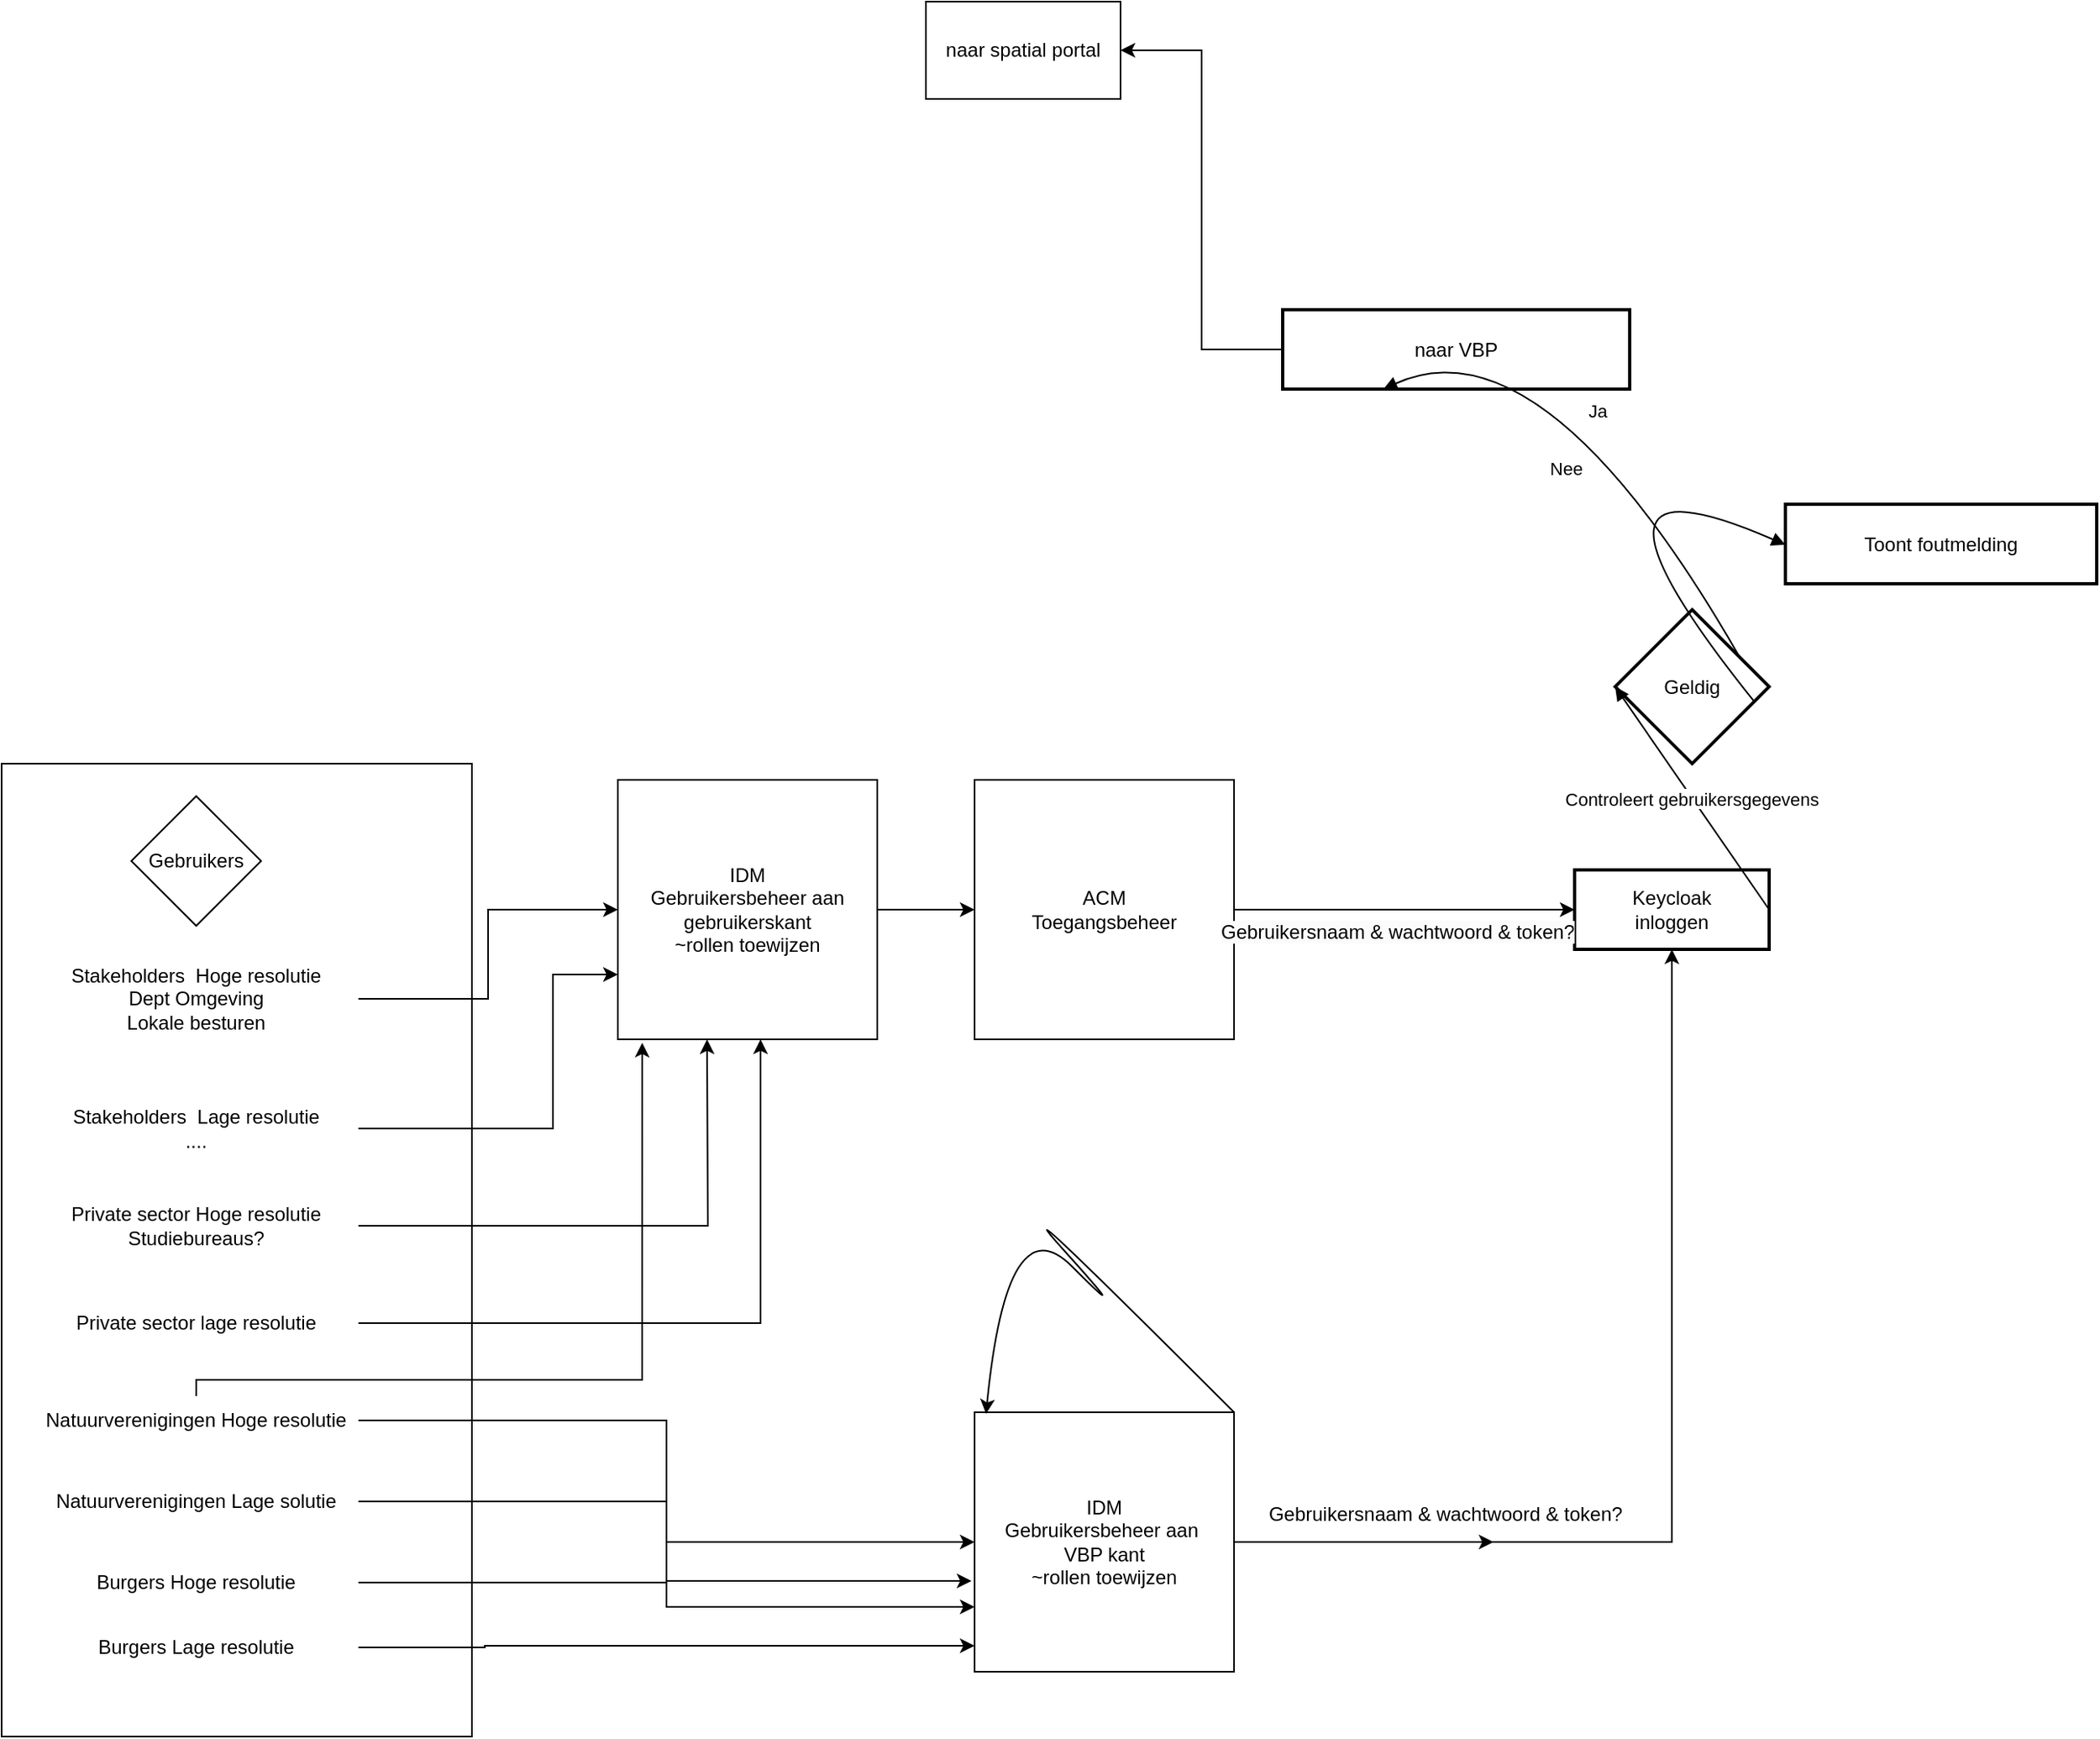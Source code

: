 <mxfile version="25.0.1">
  <diagram name="Pagina-1" id="hAarfXw_meTYoNTCz8BX">
    <mxGraphModel dx="1434" dy="746" grid="1" gridSize="10" guides="1" tooltips="1" connect="1" arrows="1" fold="1" page="1" pageScale="1" pageWidth="827" pageHeight="1169" math="0" shadow="0">
      <root>
        <mxCell id="0" />
        <mxCell id="1" parent="0" />
        <mxCell id="4" value="Keycloak&#xa;inloggen" style="whiteSpace=wrap;strokeWidth=2;" parent="1" vertex="1">
          <mxGeometry x="990" y="595.5" width="120" height="49" as="geometry" />
        </mxCell>
        <mxCell id="5" value="Geldig" style="rhombus;strokeWidth=2;whiteSpace=wrap;" parent="1" vertex="1">
          <mxGeometry x="1015" y="435" width="95" height="95" as="geometry" />
        </mxCell>
        <mxCell id="3wPm9dcY4KfJVksnPoh3-51" style="edgeStyle=orthogonalEdgeStyle;rounded=0;orthogonalLoop=1;jettySize=auto;html=1;entryX=1;entryY=0.5;entryDx=0;entryDy=0;" edge="1" parent="1" source="6" target="3wPm9dcY4KfJVksnPoh3-50">
          <mxGeometry relative="1" as="geometry" />
        </mxCell>
        <mxCell id="6" value="naar VBP" style="whiteSpace=wrap;strokeWidth=2;" parent="1" vertex="1">
          <mxGeometry x="810" y="250" width="214" height="49" as="geometry" />
        </mxCell>
        <mxCell id="7" value="Toont foutmelding" style="whiteSpace=wrap;strokeWidth=2;" parent="1" vertex="1">
          <mxGeometry x="1120" y="370" width="192" height="49" as="geometry" />
        </mxCell>
        <mxCell id="10" value="Controleert gebruikersgegevens" style="curved=1;startArrow=none;endArrow=block;exitX=1;exitY=0.5;entryX=0;entryY=0.5;" parent="1" source="4" target="5" edge="1">
          <mxGeometry relative="1" as="geometry">
            <Array as="points" />
          </mxGeometry>
        </mxCell>
        <mxCell id="11" value="Ja" style="curved=1;startArrow=none;endArrow=block;exitX=1;exitY=0.19;entryX=0.29;entryY=1;" parent="1" source="5" target="6" edge="1">
          <mxGeometry relative="1" as="geometry">
            <Array as="points">
              <mxPoint x="971" y="254" />
            </Array>
          </mxGeometry>
        </mxCell>
        <mxCell id="12" value="Nee" style="curved=1;startArrow=none;endArrow=block;exitX=1;exitY=0.62;entryX=0;entryY=0.51;" parent="1" source="5" target="7" edge="1">
          <mxGeometry relative="1" as="geometry">
            <Array as="points">
              <mxPoint x="971" y="330" />
            </Array>
          </mxGeometry>
        </mxCell>
        <mxCell id="3wPm9dcY4KfJVksnPoh3-15" value="" style="rounded=0;whiteSpace=wrap;html=1;" vertex="1" parent="1">
          <mxGeometry x="20" y="530" width="290" height="600" as="geometry" />
        </mxCell>
        <mxCell id="3wPm9dcY4KfJVksnPoh3-16" value="Gebruikers" style="rhombus;whiteSpace=wrap;html=1;" vertex="1" parent="1">
          <mxGeometry x="100" y="550" width="80" height="80" as="geometry" />
        </mxCell>
        <mxCell id="3wPm9dcY4KfJVksnPoh3-17" value="Burgers Lage resolutie" style="text;html=1;align=center;verticalAlign=middle;whiteSpace=wrap;rounded=0;" vertex="1" parent="1">
          <mxGeometry x="40" y="1060" width="200" height="30" as="geometry" />
        </mxCell>
        <mxCell id="3wPm9dcY4KfJVksnPoh3-18" value="Stakeholders&amp;nbsp; Hoge resolutie&lt;div&gt;Dept Omgeving&lt;/div&gt;&lt;div&gt;Lokale besturen&lt;/div&gt;" style="text;html=1;align=center;verticalAlign=middle;whiteSpace=wrap;rounded=0;" vertex="1" parent="1">
          <mxGeometry x="40" y="660" width="200" height="30" as="geometry" />
        </mxCell>
        <mxCell id="3wPm9dcY4KfJVksnPoh3-32" style="edgeStyle=orthogonalEdgeStyle;rounded=0;orthogonalLoop=1;jettySize=auto;html=1;entryX=0;entryY=0.75;entryDx=0;entryDy=0;" edge="1" parent="1" source="3wPm9dcY4KfJVksnPoh3-19" target="3wPm9dcY4KfJVksnPoh3-26">
          <mxGeometry relative="1" as="geometry">
            <mxPoint x="320" y="670" as="targetPoint" />
            <Array as="points">
              <mxPoint x="360" y="755" />
              <mxPoint x="360" y="660" />
            </Array>
          </mxGeometry>
        </mxCell>
        <mxCell id="3wPm9dcY4KfJVksnPoh3-19" value="Stakeholders&amp;nbsp; Lage resolutie&lt;div&gt;....&lt;/div&gt;" style="text;html=1;align=center;verticalAlign=middle;whiteSpace=wrap;rounded=0;" vertex="1" parent="1">
          <mxGeometry x="40" y="740" width="200" height="30" as="geometry" />
        </mxCell>
        <mxCell id="3wPm9dcY4KfJVksnPoh3-21" value="Burgers Hoge resolutie" style="text;html=1;align=center;verticalAlign=middle;whiteSpace=wrap;rounded=0;" vertex="1" parent="1">
          <mxGeometry x="40" y="1020" width="200" height="30" as="geometry" />
        </mxCell>
        <mxCell id="3wPm9dcY4KfJVksnPoh3-22" value="Private sector&lt;span style=&quot;color: rgba(0, 0, 0, 0); font-family: monospace; font-size: 0px; text-align: start; text-wrap-mode: nowrap;&quot;&gt;%3CmxGraphModel%3E%3Croot%3E%3CmxCell%20id%3D%220%22%2F%3E%3CmxCell%20id%3D%221%22%20parent%3D%220%22%2F%3E%3CmxCell%20id%3D%222%22%20value%3D%22Burgers%20Hoge%20resolutie%22%20style%3D%22text%3Bhtml%3D1%3Balign%3Dcenter%3BverticalAlign%3Dmiddle%3BwhiteSpace%3Dwrap%3Brounded%3D0%3B%22%20vertex%3D%221%22%20parent%3D%221%22%3E%3CmxGeometry%20x%3D%2240%22%20y%3D%22900%22%20width%3D%22200%22%20height%3D%2230%22%20as%3D%22geometry%22%2F%3E%3C%2FmxCell%3E%3C%2Froot%3E%3C%2FmxGraphModel%3E&lt;/span&gt;&amp;nbsp;Hoge resolutie&lt;div&gt;Studiebureaus?&lt;/div&gt;" style="text;html=1;align=center;verticalAlign=middle;whiteSpace=wrap;rounded=0;" vertex="1" parent="1">
          <mxGeometry x="40" y="800" width="200" height="30" as="geometry" />
        </mxCell>
        <mxCell id="3wPm9dcY4KfJVksnPoh3-23" value="Private sector&lt;span style=&quot;color: rgba(0, 0, 0, 0); font-family: monospace; font-size: 0px; text-align: start; text-wrap-mode: nowrap;&quot;&gt;%mxGraphModel%3E%3Croot%3E%3CmxCell%20id%3D%220%22%2F%3E%3CmxCell%20id%3D%221%22%20parent%3D%220%22%2F%3E%3CmxCell%20id%3D%222%22%20value%3D%22Burgers%20Hoge%20resolutie%22%20style%3D%22text%3Bhtml%3D1%3Balign%3Dcenter%3BverticalAlign%3Dmiddle%3BwhiteSpace%3Dwrap%3Brounded%3D0%3B%22%20vertex%3D%221%22%20parent%3D%221%22%3E%3CmxGeometry%20x%3D%2240%22%20y%3D%22900%22%20width%3D%22200%22%20height%3D%2230%22%20as%3D%22geometry%22%2F%3E%3C%2FmxCell%3E%3C%2Froot%3E%3C%2FmxGraphModel%3E&lt;/span&gt;&amp;nbsp;lage resolutie" style="text;html=1;align=center;verticalAlign=middle;whiteSpace=wrap;rounded=0;" vertex="1" parent="1">
          <mxGeometry x="40" y="860" width="200" height="30" as="geometry" />
        </mxCell>
        <mxCell id="3wPm9dcY4KfJVksnPoh3-37" style="edgeStyle=orthogonalEdgeStyle;rounded=0;orthogonalLoop=1;jettySize=auto;html=1;entryX=0;entryY=0.5;entryDx=0;entryDy=0;exitX=1;exitY=0.5;exitDx=0;exitDy=0;" edge="1" parent="1" source="3wPm9dcY4KfJVksnPoh3-24" target="3wPm9dcY4KfJVksnPoh3-36">
          <mxGeometry relative="1" as="geometry">
            <mxPoint x="430" y="710" as="sourcePoint" />
          </mxGeometry>
        </mxCell>
        <mxCell id="3wPm9dcY4KfJVksnPoh3-24" value="Natuurverenigingen Hoge resolutie" style="text;html=1;align=center;verticalAlign=middle;whiteSpace=wrap;rounded=0;" vertex="1" parent="1">
          <mxGeometry x="40" y="920" width="200" height="30" as="geometry" />
        </mxCell>
        <mxCell id="3wPm9dcY4KfJVksnPoh3-39" style="edgeStyle=orthogonalEdgeStyle;rounded=0;orthogonalLoop=1;jettySize=auto;html=1;entryX=0;entryY=0.75;entryDx=0;entryDy=0;" edge="1" parent="1" source="3wPm9dcY4KfJVksnPoh3-25" target="3wPm9dcY4KfJVksnPoh3-36">
          <mxGeometry relative="1" as="geometry" />
        </mxCell>
        <mxCell id="3wPm9dcY4KfJVksnPoh3-25" value="Natuurverenigingen Lage solutie" style="text;html=1;align=center;verticalAlign=middle;whiteSpace=wrap;rounded=0;" vertex="1" parent="1">
          <mxGeometry x="40" y="970" width="200" height="30" as="geometry" />
        </mxCell>
        <mxCell id="3wPm9dcY4KfJVksnPoh3-43" style="edgeStyle=orthogonalEdgeStyle;rounded=0;orthogonalLoop=1;jettySize=auto;html=1;entryX=0;entryY=0.5;entryDx=0;entryDy=0;" edge="1" parent="1" source="3wPm9dcY4KfJVksnPoh3-26" target="3wPm9dcY4KfJVksnPoh3-42">
          <mxGeometry relative="1" as="geometry" />
        </mxCell>
        <mxCell id="3wPm9dcY4KfJVksnPoh3-26" value="IDM&lt;div&gt;Gebruikersbeheer aan gebruikerskant&lt;/div&gt;&lt;div&gt;~rollen toewijzen&lt;/div&gt;" style="whiteSpace=wrap;html=1;aspect=fixed;" vertex="1" parent="1">
          <mxGeometry x="400" y="540" width="160" height="160" as="geometry" />
        </mxCell>
        <mxCell id="3wPm9dcY4KfJVksnPoh3-31" style="edgeStyle=orthogonalEdgeStyle;rounded=0;orthogonalLoop=1;jettySize=auto;html=1;" edge="1" parent="1" source="3wPm9dcY4KfJVksnPoh3-18" target="3wPm9dcY4KfJVksnPoh3-26">
          <mxGeometry relative="1" as="geometry" />
        </mxCell>
        <mxCell id="3wPm9dcY4KfJVksnPoh3-34" style="edgeStyle=orthogonalEdgeStyle;rounded=0;orthogonalLoop=1;jettySize=auto;html=1;" edge="1" parent="1" source="3wPm9dcY4KfJVksnPoh3-22">
          <mxGeometry relative="1" as="geometry">
            <mxPoint x="455" y="700" as="targetPoint" />
          </mxGeometry>
        </mxCell>
        <mxCell id="3wPm9dcY4KfJVksnPoh3-35" style="edgeStyle=orthogonalEdgeStyle;rounded=0;orthogonalLoop=1;jettySize=auto;html=1;entryX=0.55;entryY=1;entryDx=0;entryDy=0;entryPerimeter=0;" edge="1" parent="1" source="3wPm9dcY4KfJVksnPoh3-23" target="3wPm9dcY4KfJVksnPoh3-26">
          <mxGeometry relative="1" as="geometry" />
        </mxCell>
        <mxCell id="3wPm9dcY4KfJVksnPoh3-44" style="edgeStyle=orthogonalEdgeStyle;rounded=0;orthogonalLoop=1;jettySize=auto;html=1;entryX=0.5;entryY=1;entryDx=0;entryDy=0;" edge="1" parent="1" source="3wPm9dcY4KfJVksnPoh3-36" target="4">
          <mxGeometry relative="1" as="geometry">
            <mxPoint x="1020" y="840" as="targetPoint" />
          </mxGeometry>
        </mxCell>
        <mxCell id="3wPm9dcY4KfJVksnPoh3-45" style="edgeStyle=orthogonalEdgeStyle;rounded=0;orthogonalLoop=1;jettySize=auto;html=1;" edge="1" parent="1" source="3wPm9dcY4KfJVksnPoh3-36">
          <mxGeometry relative="1" as="geometry">
            <mxPoint x="940" y="1010" as="targetPoint" />
          </mxGeometry>
        </mxCell>
        <mxCell id="3wPm9dcY4KfJVksnPoh3-36" value="IDM&lt;div&gt;Gebruikersbeheer aan&amp;nbsp;&lt;/div&gt;&lt;div&gt;VBP kant&lt;/div&gt;&lt;div&gt;~rollen toewijzen&lt;/div&gt;" style="whiteSpace=wrap;html=1;aspect=fixed;" vertex="1" parent="1">
          <mxGeometry x="620" y="930" width="160" height="160" as="geometry" />
        </mxCell>
        <mxCell id="3wPm9dcY4KfJVksnPoh3-38" style="edgeStyle=orthogonalEdgeStyle;rounded=0;orthogonalLoop=1;jettySize=auto;html=1;entryX=0.094;entryY=1.013;entryDx=0;entryDy=0;entryPerimeter=0;" edge="1" parent="1" source="3wPm9dcY4KfJVksnPoh3-24" target="3wPm9dcY4KfJVksnPoh3-26">
          <mxGeometry relative="1" as="geometry">
            <Array as="points">
              <mxPoint x="140" y="910" />
              <mxPoint x="415" y="910" />
            </Array>
          </mxGeometry>
        </mxCell>
        <mxCell id="3wPm9dcY4KfJVksnPoh3-40" style="edgeStyle=orthogonalEdgeStyle;rounded=0;orthogonalLoop=1;jettySize=auto;html=1;entryX=-0.012;entryY=0.65;entryDx=0;entryDy=0;entryPerimeter=0;" edge="1" parent="1" source="3wPm9dcY4KfJVksnPoh3-21" target="3wPm9dcY4KfJVksnPoh3-36">
          <mxGeometry relative="1" as="geometry" />
        </mxCell>
        <mxCell id="3wPm9dcY4KfJVksnPoh3-41" style="edgeStyle=orthogonalEdgeStyle;rounded=0;orthogonalLoop=1;jettySize=auto;html=1;" edge="1" parent="1" source="3wPm9dcY4KfJVksnPoh3-17" target="3wPm9dcY4KfJVksnPoh3-36">
          <mxGeometry relative="1" as="geometry">
            <mxPoint x="396" y="1073" as="targetPoint" />
            <Array as="points">
              <mxPoint x="318" y="1075" />
              <mxPoint x="318" y="1074" />
            </Array>
          </mxGeometry>
        </mxCell>
        <mxCell id="3wPm9dcY4KfJVksnPoh3-47" style="edgeStyle=orthogonalEdgeStyle;rounded=0;orthogonalLoop=1;jettySize=auto;html=1;entryX=0;entryY=0.5;entryDx=0;entryDy=0;" edge="1" parent="1" source="3wPm9dcY4KfJVksnPoh3-42" target="4">
          <mxGeometry relative="1" as="geometry" />
        </mxCell>
        <mxCell id="3wPm9dcY4KfJVksnPoh3-42" value="ACM&lt;div&gt;Toegangsbeheer&lt;/div&gt;" style="whiteSpace=wrap;html=1;aspect=fixed;" vertex="1" parent="1">
          <mxGeometry x="620" y="540" width="160" height="160" as="geometry" />
        </mxCell>
        <mxCell id="3wPm9dcY4KfJVksnPoh3-46" value="" style="curved=1;endArrow=classic;html=1;rounded=0;exitX=1;exitY=0;exitDx=0;exitDy=0;entryX=0.044;entryY=0.006;entryDx=0;entryDy=0;entryPerimeter=0;" edge="1" parent="1" source="3wPm9dcY4KfJVksnPoh3-36" target="3wPm9dcY4KfJVksnPoh3-36">
          <mxGeometry width="50" height="50" relative="1" as="geometry">
            <mxPoint x="580" y="780" as="sourcePoint" />
            <mxPoint x="630" y="730" as="targetPoint" />
            <Array as="points">
              <mxPoint x="630" y="780" />
              <mxPoint x="720" y="880" />
              <mxPoint x="640" y="800" />
            </Array>
          </mxGeometry>
        </mxCell>
        <mxCell id="3wPm9dcY4KfJVksnPoh3-48" value="Gebruikersnaam &amp;amp; wachtwoord &amp;amp; token?" style="text;html=1;align=center;verticalAlign=middle;resizable=0;points=[];autosize=1;strokeColor=none;fillColor=none;" vertex="1" parent="1">
          <mxGeometry x="790" y="978" width="240" height="30" as="geometry" />
        </mxCell>
        <mxCell id="3wPm9dcY4KfJVksnPoh3-49" value="&lt;span style=&quot;color: rgb(0, 0, 0); font-family: Helvetica; font-size: 12px; font-style: normal; font-variant-ligatures: normal; font-variant-caps: normal; font-weight: 400; letter-spacing: normal; orphans: 2; text-align: center; text-indent: 0px; text-transform: none; widows: 2; word-spacing: 0px; -webkit-text-stroke-width: 0px; white-space: nowrap; background-color: rgb(251, 251, 251); text-decoration-thickness: initial; text-decoration-style: initial; text-decoration-color: initial; display: inline !important; float: none;&quot;&gt;Gebruikersnaam &amp;amp; wachtwoord &amp;amp; token?&lt;/span&gt;" style="text;whiteSpace=wrap;html=1;" vertex="1" parent="1">
          <mxGeometry x="770" y="620" width="250" height="40" as="geometry" />
        </mxCell>
        <mxCell id="3wPm9dcY4KfJVksnPoh3-50" value="naar spatial portal" style="rounded=0;whiteSpace=wrap;html=1;" vertex="1" parent="1">
          <mxGeometry x="590" y="60" width="120" height="60" as="geometry" />
        </mxCell>
      </root>
    </mxGraphModel>
  </diagram>
</mxfile>
